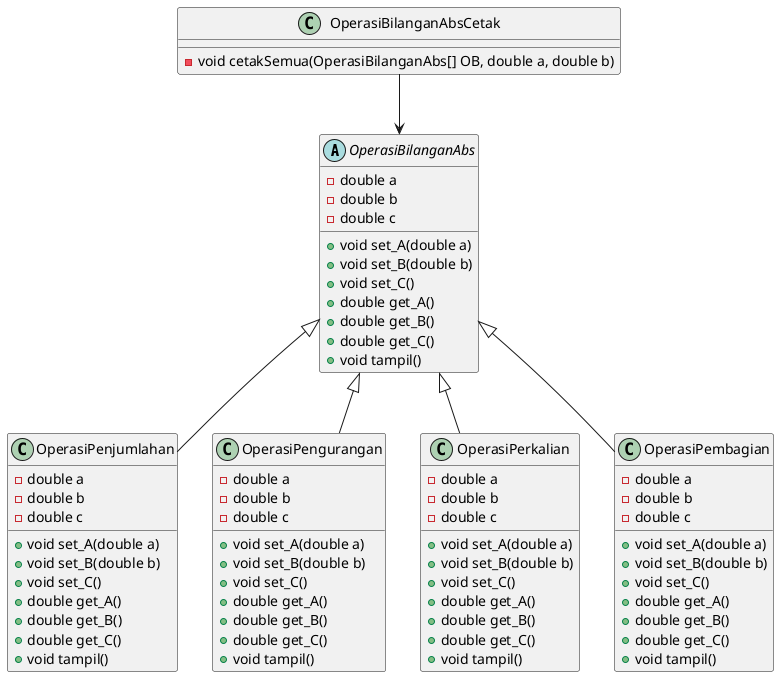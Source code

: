 @startuml

abstract class OperasiBilanganAbs {
    - double a
    - double b
    - double c
    + void set_A(double a)
    + void set_B(double b)
    + void set_C()
    + double get_A()
    + double get_B()
    + double get_C()
    + void tampil()
}

class OperasiPenjumlahan {
    - double a
    - double b
    - double c
    + void set_A(double a)
    + void set_B(double b)
    + void set_C()
    + double get_A()
    + double get_B()
    + double get_C()
    + void tampil()
}

class OperasiPengurangan {
    - double a
    - double b
    - double c
    + void set_A(double a)
    + void set_B(double b)
    + void set_C()
    + double get_A()
    + double get_B()
    + double get_C()
    + void tampil()
}

class OperasiPerkalian {
    - double a
    - double b
    - double c
    + void set_A(double a)
    + void set_B(double b)
    + void set_C()
    + double get_A()
    + double get_B()
    + double get_C()
    + void tampil()
}

class OperasiPembagian {
    - double a
    - double b
    - double c
    + void set_A(double a)
    + void set_B(double b)
    + void set_C()
    + double get_A()
    + double get_B()
    + double get_C()
    + void tampil()
}

class OperasiBilanganAbsCetak {
    - void cetakSemua(OperasiBilanganAbs[] OB, double a, double b)
}

OperasiBilanganAbs <|-- OperasiPenjumlahan
OperasiBilanganAbs <|-- OperasiPengurangan
OperasiBilanganAbs <|-- OperasiPerkalian
OperasiBilanganAbs <|-- OperasiPembagian
OperasiBilanganAbsCetak --> OperasiBilanganAbs

@enduml
